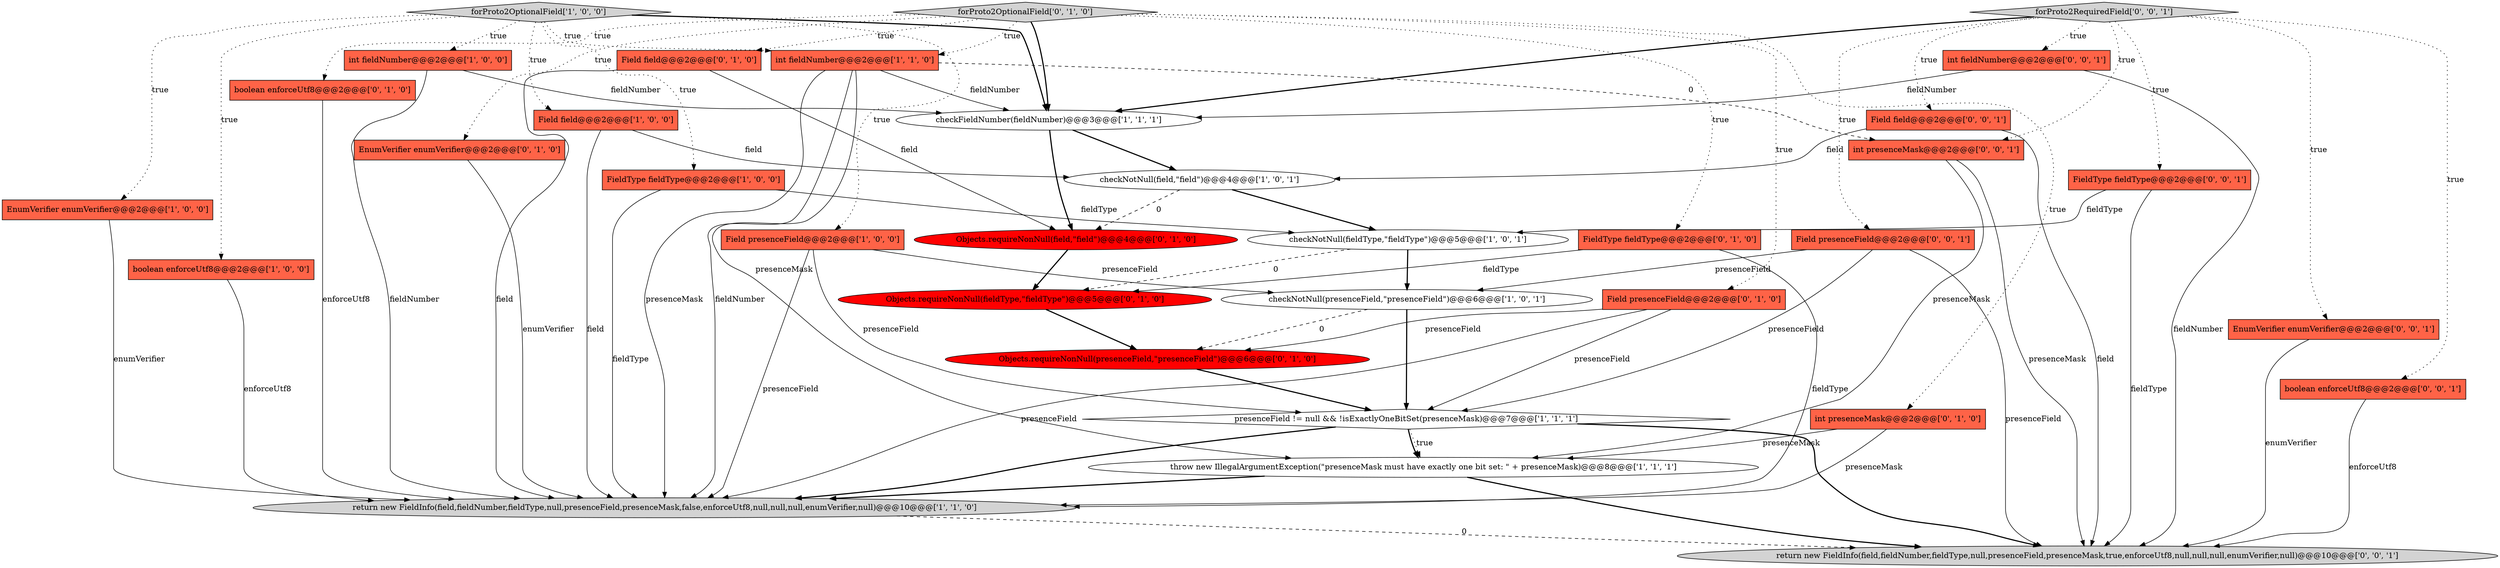 digraph {
20 [style = filled, label = "Field field@@@2@@@['0', '1', '0']", fillcolor = tomato, shape = box image = "AAA0AAABBB2BBB"];
22 [style = filled, label = "Field presenceField@@@2@@@['0', '1', '0']", fillcolor = tomato, shape = box image = "AAA0AAABBB2BBB"];
10 [style = filled, label = "return new FieldInfo(field,fieldNumber,fieldType,null,presenceField,presenceMask,false,enforceUtf8,null,null,null,enumVerifier,null)@@@10@@@['1', '1', '0']", fillcolor = lightgray, shape = ellipse image = "AAA0AAABBB1BBB"];
4 [style = filled, label = "FieldType fieldType@@@2@@@['1', '0', '0']", fillcolor = tomato, shape = box image = "AAA0AAABBB1BBB"];
6 [style = filled, label = "EnumVerifier enumVerifier@@@2@@@['1', '0', '0']", fillcolor = tomato, shape = box image = "AAA0AAABBB1BBB"];
18 [style = filled, label = "boolean enforceUtf8@@@2@@@['0', '1', '0']", fillcolor = tomato, shape = box image = "AAA0AAABBB2BBB"];
29 [style = filled, label = "Field presenceField@@@2@@@['0', '0', '1']", fillcolor = tomato, shape = box image = "AAA0AAABBB3BBB"];
14 [style = filled, label = "checkNotNull(presenceField,\"presenceField\")@@@6@@@['1', '0', '1']", fillcolor = white, shape = ellipse image = "AAA0AAABBB1BBB"];
1 [style = filled, label = "Field presenceField@@@2@@@['1', '0', '0']", fillcolor = tomato, shape = box image = "AAA0AAABBB1BBB"];
21 [style = filled, label = "Objects.requireNonNull(fieldType,\"fieldType\")@@@5@@@['0', '1', '0']", fillcolor = red, shape = ellipse image = "AAA1AAABBB2BBB"];
9 [style = filled, label = "presenceField != null && !isExactlyOneBitSet(presenceMask)@@@7@@@['1', '1', '1']", fillcolor = white, shape = diamond image = "AAA0AAABBB1BBB"];
15 [style = filled, label = "forProto2OptionalField['0', '1', '0']", fillcolor = lightgray, shape = diamond image = "AAA0AAABBB2BBB"];
30 [style = filled, label = "int fieldNumber@@@2@@@['0', '0', '1']", fillcolor = tomato, shape = box image = "AAA0AAABBB3BBB"];
19 [style = filled, label = "EnumVerifier enumVerifier@@@2@@@['0', '1', '0']", fillcolor = tomato, shape = box image = "AAA0AAABBB2BBB"];
25 [style = filled, label = "EnumVerifier enumVerifier@@@2@@@['0', '0', '1']", fillcolor = tomato, shape = box image = "AAA0AAABBB3BBB"];
28 [style = filled, label = "return new FieldInfo(field,fieldNumber,fieldType,null,presenceField,presenceMask,true,enforceUtf8,null,null,null,enumVerifier,null)@@@10@@@['0', '0', '1']", fillcolor = lightgray, shape = ellipse image = "AAA0AAABBB3BBB"];
2 [style = filled, label = "throw new IllegalArgumentException(\"presenceMask must have exactly one bit set: \" + presenceMask)@@@8@@@['1', '1', '1']", fillcolor = white, shape = ellipse image = "AAA0AAABBB1BBB"];
33 [style = filled, label = "int presenceMask@@@2@@@['0', '0', '1']", fillcolor = tomato, shape = box image = "AAA0AAABBB3BBB"];
23 [style = filled, label = "int presenceMask@@@2@@@['0', '1', '0']", fillcolor = tomato, shape = box image = "AAA0AAABBB2BBB"];
13 [style = filled, label = "checkNotNull(field,\"field\")@@@4@@@['1', '0', '1']", fillcolor = white, shape = ellipse image = "AAA0AAABBB1BBB"];
0 [style = filled, label = "boolean enforceUtf8@@@2@@@['1', '0', '0']", fillcolor = tomato, shape = box image = "AAA0AAABBB1BBB"];
8 [style = filled, label = "int fieldNumber@@@2@@@['1', '1', '0']", fillcolor = tomato, shape = box image = "AAA0AAABBB1BBB"];
27 [style = filled, label = "boolean enforceUtf8@@@2@@@['0', '0', '1']", fillcolor = tomato, shape = box image = "AAA0AAABBB3BBB"];
16 [style = filled, label = "FieldType fieldType@@@2@@@['0', '1', '0']", fillcolor = tomato, shape = box image = "AAA0AAABBB2BBB"];
7 [style = filled, label = "int fieldNumber@@@2@@@['1', '0', '0']", fillcolor = tomato, shape = box image = "AAA0AAABBB1BBB"];
3 [style = filled, label = "Field field@@@2@@@['1', '0', '0']", fillcolor = tomato, shape = box image = "AAA0AAABBB1BBB"];
5 [style = filled, label = "checkNotNull(fieldType,\"fieldType\")@@@5@@@['1', '0', '1']", fillcolor = white, shape = ellipse image = "AAA0AAABBB1BBB"];
12 [style = filled, label = "checkFieldNumber(fieldNumber)@@@3@@@['1', '1', '1']", fillcolor = white, shape = ellipse image = "AAA0AAABBB1BBB"];
11 [style = filled, label = "forProto2OptionalField['1', '0', '0']", fillcolor = lightgray, shape = diamond image = "AAA0AAABBB1BBB"];
24 [style = filled, label = "Objects.requireNonNull(presenceField,\"presenceField\")@@@6@@@['0', '1', '0']", fillcolor = red, shape = ellipse image = "AAA1AAABBB2BBB"];
31 [style = filled, label = "Field field@@@2@@@['0', '0', '1']", fillcolor = tomato, shape = box image = "AAA0AAABBB3BBB"];
17 [style = filled, label = "Objects.requireNonNull(field,\"field\")@@@4@@@['0', '1', '0']", fillcolor = red, shape = ellipse image = "AAA1AAABBB2BBB"];
32 [style = filled, label = "forProto2RequiredField['0', '0', '1']", fillcolor = lightgray, shape = diamond image = "AAA0AAABBB3BBB"];
26 [style = filled, label = "FieldType fieldType@@@2@@@['0', '0', '1']", fillcolor = tomato, shape = box image = "AAA0AAABBB3BBB"];
11->7 [style = dotted, label="true"];
14->24 [style = dashed, label="0"];
6->10 [style = solid, label="enumVerifier"];
22->24 [style = solid, label="presenceField"];
27->28 [style = solid, label="enforceUtf8"];
31->13 [style = solid, label="field"];
3->10 [style = solid, label="field"];
3->13 [style = solid, label="field"];
29->9 [style = solid, label="presenceField"];
9->2 [style = bold, label=""];
16->21 [style = solid, label="fieldType"];
32->12 [style = bold, label=""];
25->28 [style = solid, label="enumVerifier"];
8->33 [style = dashed, label="0"];
11->1 [style = dotted, label="true"];
20->10 [style = solid, label="field"];
15->18 [style = dotted, label="true"];
12->17 [style = bold, label=""];
30->28 [style = solid, label="fieldNumber"];
13->17 [style = dashed, label="0"];
10->28 [style = dashed, label="0"];
15->20 [style = dotted, label="true"];
8->2 [style = solid, label="presenceMask"];
23->2 [style = solid, label="presenceMask"];
11->12 [style = bold, label=""];
21->24 [style = bold, label=""];
15->22 [style = dotted, label="true"];
4->5 [style = solid, label="fieldType"];
18->10 [style = solid, label="enforceUtf8"];
33->28 [style = solid, label="presenceMask"];
5->14 [style = bold, label=""];
22->9 [style = solid, label="presenceField"];
9->10 [style = bold, label=""];
2->10 [style = bold, label=""];
11->4 [style = dotted, label="true"];
15->16 [style = dotted, label="true"];
1->9 [style = solid, label="presenceField"];
7->10 [style = solid, label="fieldNumber"];
7->12 [style = solid, label="fieldNumber"];
32->33 [style = dotted, label="true"];
33->2 [style = solid, label="presenceMask"];
29->14 [style = solid, label="presenceField"];
22->10 [style = solid, label="presenceField"];
9->28 [style = bold, label=""];
20->17 [style = solid, label="field"];
12->13 [style = bold, label=""];
32->27 [style = dotted, label="true"];
23->10 [style = solid, label="presenceMask"];
8->10 [style = solid, label="presenceMask"];
32->25 [style = dotted, label="true"];
15->8 [style = dotted, label="true"];
26->28 [style = solid, label="fieldType"];
16->10 [style = solid, label="fieldType"];
29->28 [style = solid, label="presenceField"];
26->5 [style = solid, label="fieldType"];
11->6 [style = dotted, label="true"];
15->19 [style = dotted, label="true"];
9->2 [style = dotted, label="true"];
1->14 [style = solid, label="presenceField"];
11->0 [style = dotted, label="true"];
8->12 [style = solid, label="fieldNumber"];
8->10 [style = solid, label="fieldNumber"];
32->30 [style = dotted, label="true"];
13->5 [style = bold, label=""];
5->21 [style = dashed, label="0"];
14->9 [style = bold, label=""];
11->8 [style = dotted, label="true"];
4->10 [style = solid, label="fieldType"];
15->12 [style = bold, label=""];
32->26 [style = dotted, label="true"];
19->10 [style = solid, label="enumVerifier"];
32->29 [style = dotted, label="true"];
15->23 [style = dotted, label="true"];
1->10 [style = solid, label="presenceField"];
11->3 [style = dotted, label="true"];
0->10 [style = solid, label="enforceUtf8"];
17->21 [style = bold, label=""];
2->28 [style = bold, label=""];
32->31 [style = dotted, label="true"];
24->9 [style = bold, label=""];
31->28 [style = solid, label="field"];
30->12 [style = solid, label="fieldNumber"];
}
